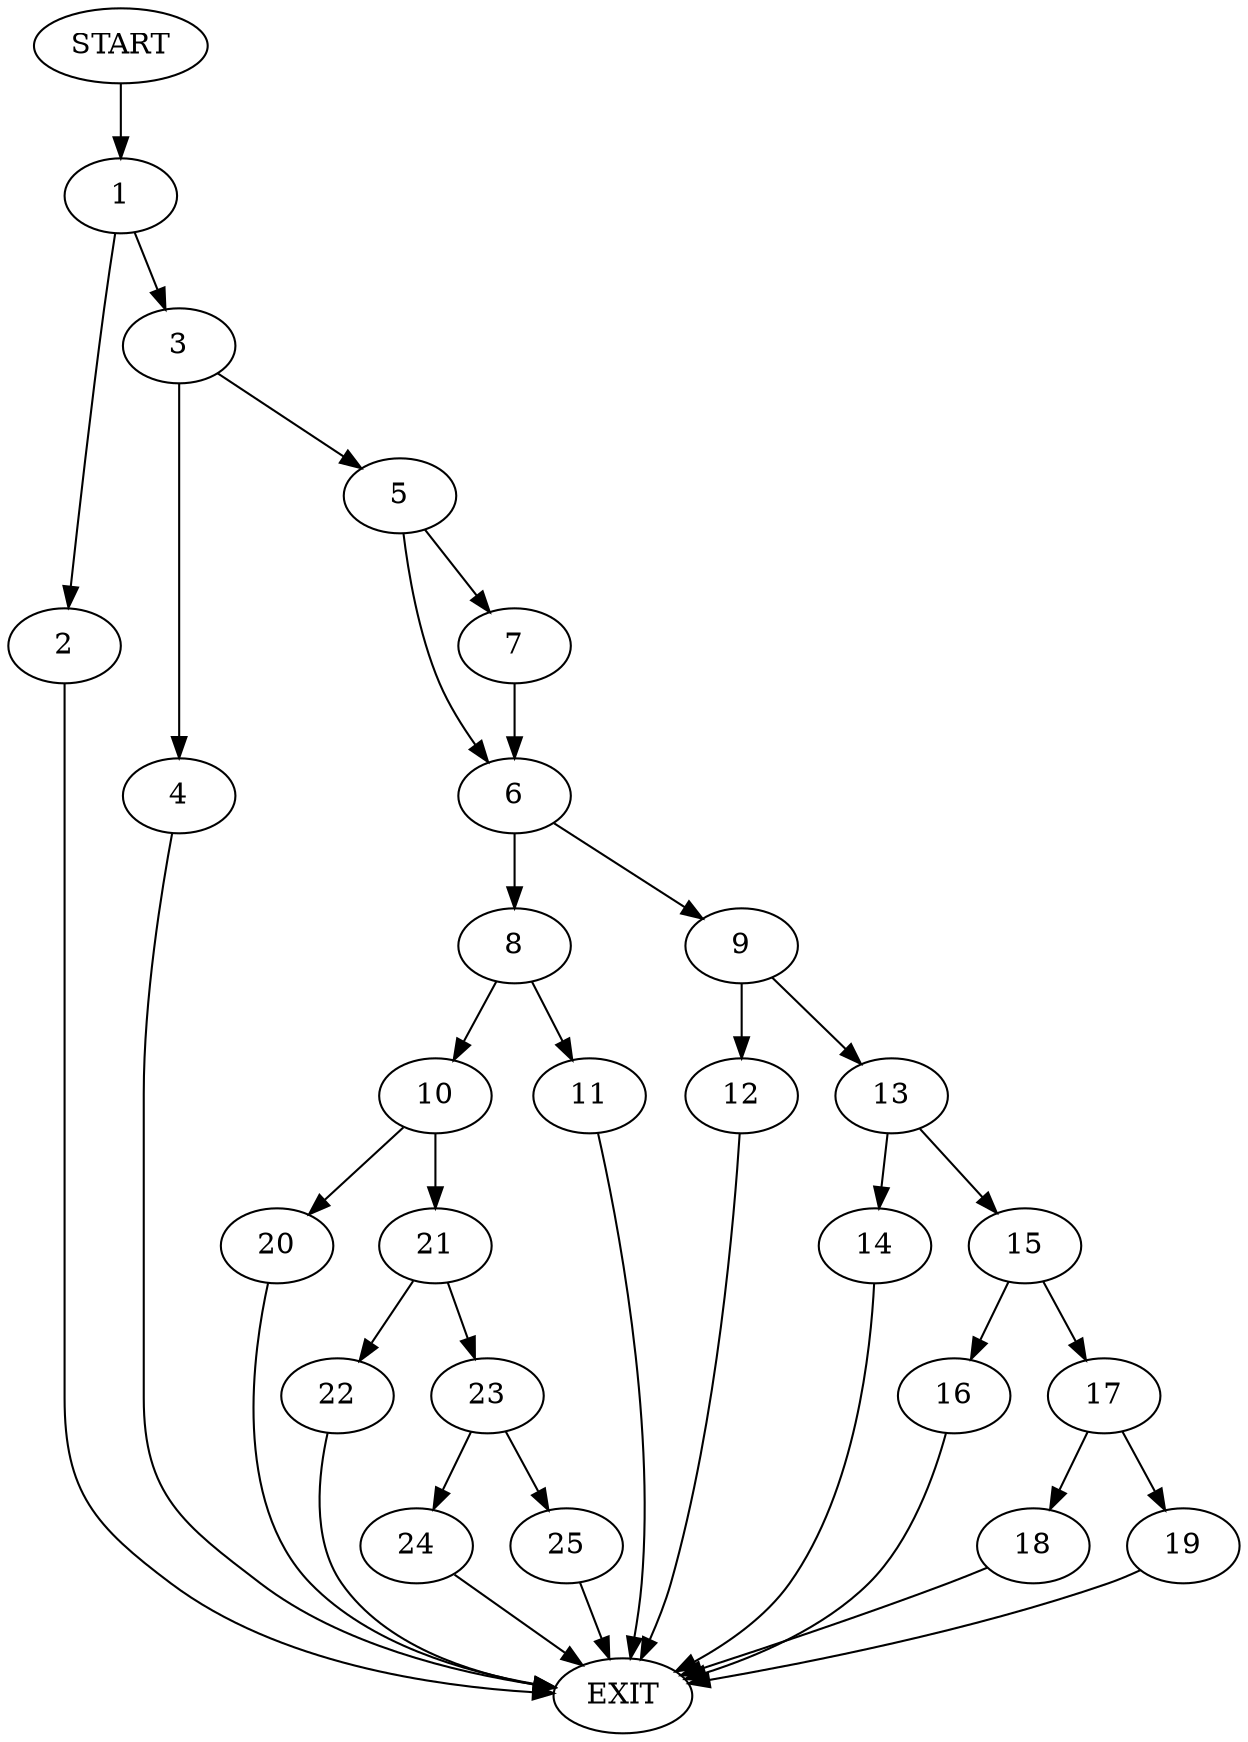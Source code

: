 digraph {
0 [label="START"]
26 [label="EXIT"]
0 -> 1
1 -> 2
1 -> 3
3 -> 4
3 -> 5
2 -> 26
4 -> 26
5 -> 6
5 -> 7
7 -> 6
6 -> 8
6 -> 9
8 -> 10
8 -> 11
9 -> 12
9 -> 13
12 -> 26
13 -> 14
13 -> 15
14 -> 26
15 -> 16
15 -> 17
16 -> 26
17 -> 18
17 -> 19
18 -> 26
19 -> 26
10 -> 20
10 -> 21
11 -> 26
21 -> 22
21 -> 23
20 -> 26
22 -> 26
23 -> 24
23 -> 25
25 -> 26
24 -> 26
}
